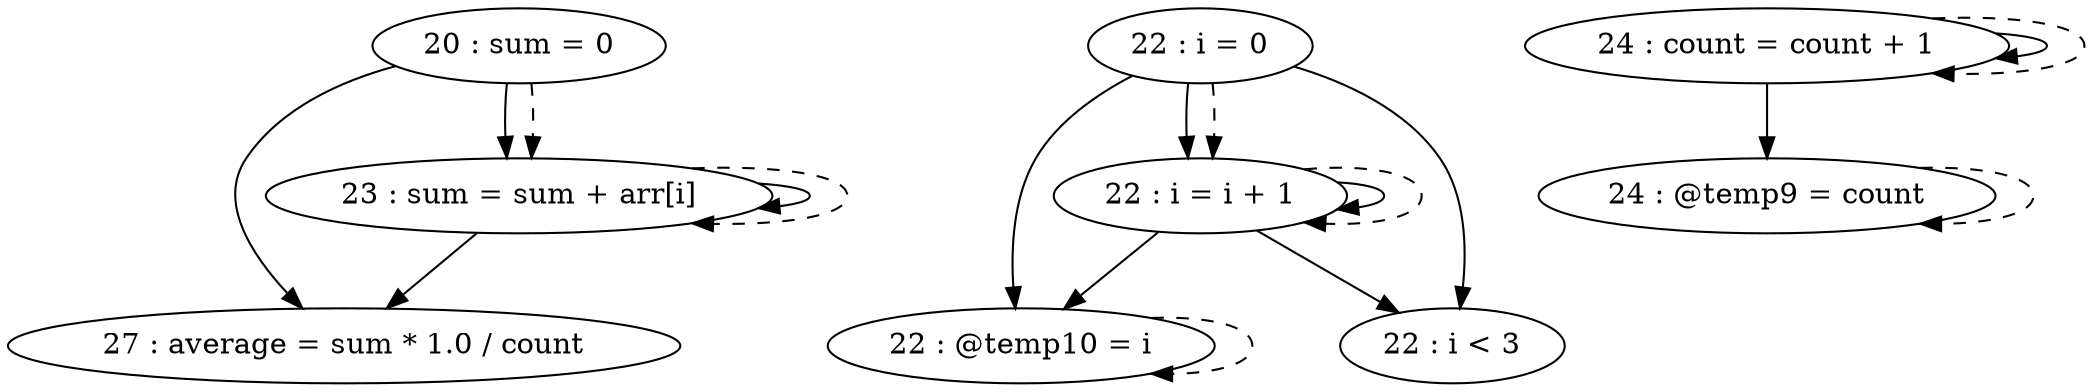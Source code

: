 digraph G {
"20 : sum = 0"
"20 : sum = 0" -> "27 : average = sum * 1.0 / count"
"20 : sum = 0" -> "23 : sum = sum + arr[i]"
"20 : sum = 0" -> "23 : sum = sum + arr[i]" [style=dashed]
"22 : i = 0"
"22 : i = 0" -> "22 : @temp10 = i"
"22 : i = 0" -> "22 : i < 3"
"22 : i = 0" -> "22 : i = i + 1"
"22 : i = 0" -> "22 : i = i + 1" [style=dashed]
"22 : i < 3"
"23 : sum = sum + arr[i]"
"23 : sum = sum + arr[i]" -> "27 : average = sum * 1.0 / count"
"23 : sum = sum + arr[i]" -> "23 : sum = sum + arr[i]"
"23 : sum = sum + arr[i]" -> "23 : sum = sum + arr[i]" [style=dashed]
"24 : @temp9 = count"
"24 : @temp9 = count" -> "24 : @temp9 = count" [style=dashed]
"24 : count = count + 1"
"24 : count = count + 1" -> "24 : @temp9 = count"
"24 : count = count + 1" -> "24 : count = count + 1"
"24 : count = count + 1" -> "24 : count = count + 1" [style=dashed]
"22 : @temp10 = i"
"22 : @temp10 = i" -> "22 : @temp10 = i" [style=dashed]
"22 : i = i + 1"
"22 : i = i + 1" -> "22 : @temp10 = i"
"22 : i = i + 1" -> "22 : i < 3"
"22 : i = i + 1" -> "22 : i = i + 1"
"22 : i = i + 1" -> "22 : i = i + 1" [style=dashed]
"27 : average = sum * 1.0 / count"
}